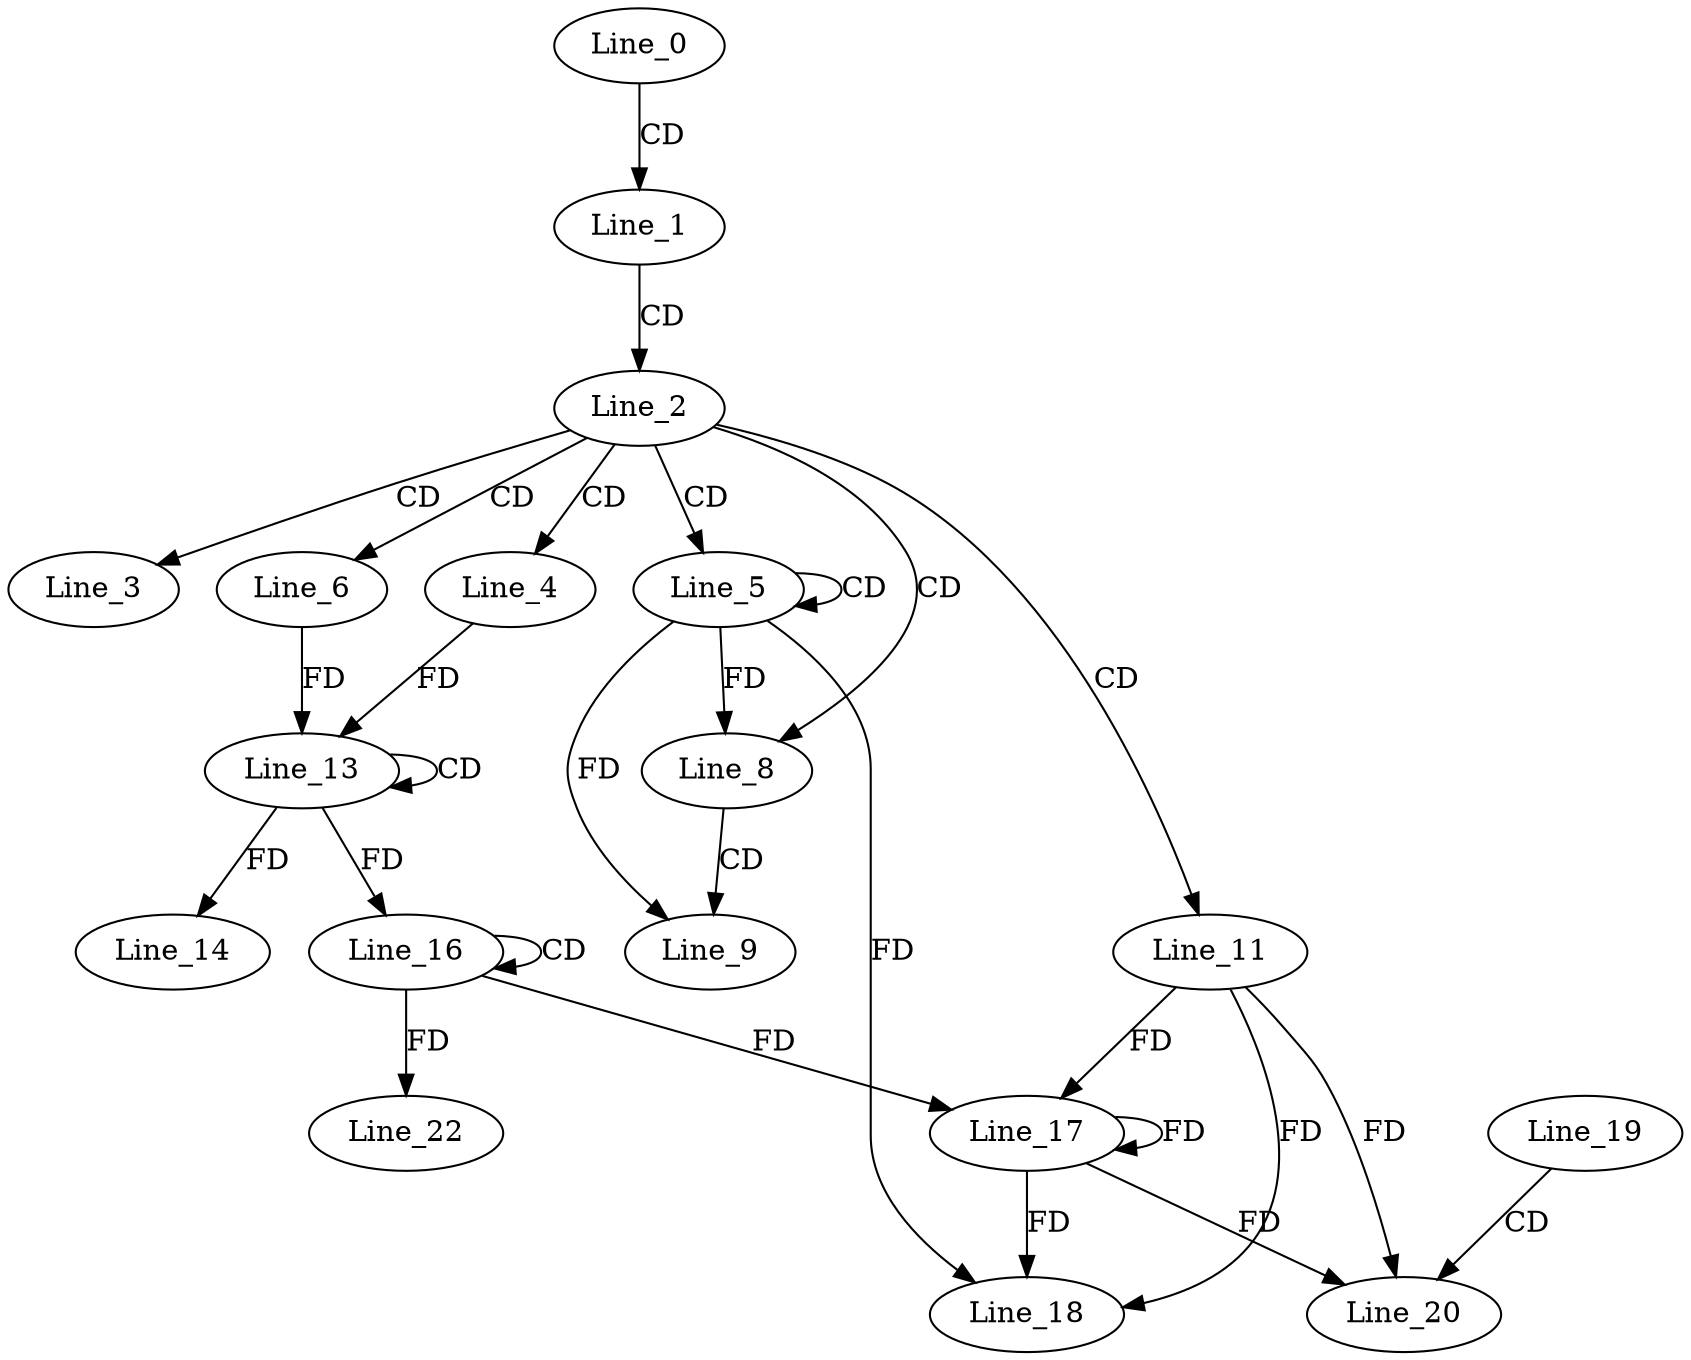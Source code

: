 digraph G {
  Line_0;
  Line_1;
  Line_2;
  Line_3;
  Line_4;
  Line_5;
  Line_5;
  Line_6;
  Line_8;
  Line_9;
  Line_11;
  Line_13;
  Line_13;
  Line_14;
  Line_16;
  Line_16;
  Line_17;
  Line_17;
  Line_18;
  Line_19;
  Line_20;
  Line_22;
  Line_0 -> Line_1 [ label="CD" ];
  Line_1 -> Line_2 [ label="CD" ];
  Line_2 -> Line_3 [ label="CD" ];
  Line_2 -> Line_4 [ label="CD" ];
  Line_2 -> Line_5 [ label="CD" ];
  Line_5 -> Line_5 [ label="CD" ];
  Line_2 -> Line_6 [ label="CD" ];
  Line_2 -> Line_8 [ label="CD" ];
  Line_5 -> Line_8 [ label="FD" ];
  Line_8 -> Line_9 [ label="CD" ];
  Line_5 -> Line_9 [ label="FD" ];
  Line_2 -> Line_11 [ label="CD" ];
  Line_13 -> Line_13 [ label="CD" ];
  Line_4 -> Line_13 [ label="FD" ];
  Line_6 -> Line_13 [ label="FD" ];
  Line_13 -> Line_14 [ label="FD" ];
  Line_16 -> Line_16 [ label="CD" ];
  Line_13 -> Line_16 [ label="FD" ];
  Line_11 -> Line_17 [ label="FD" ];
  Line_17 -> Line_17 [ label="FD" ];
  Line_16 -> Line_17 [ label="FD" ];
  Line_11 -> Line_18 [ label="FD" ];
  Line_17 -> Line_18 [ label="FD" ];
  Line_5 -> Line_18 [ label="FD" ];
  Line_19 -> Line_20 [ label="CD" ];
  Line_11 -> Line_20 [ label="FD" ];
  Line_17 -> Line_20 [ label="FD" ];
  Line_16 -> Line_22 [ label="FD" ];
}
